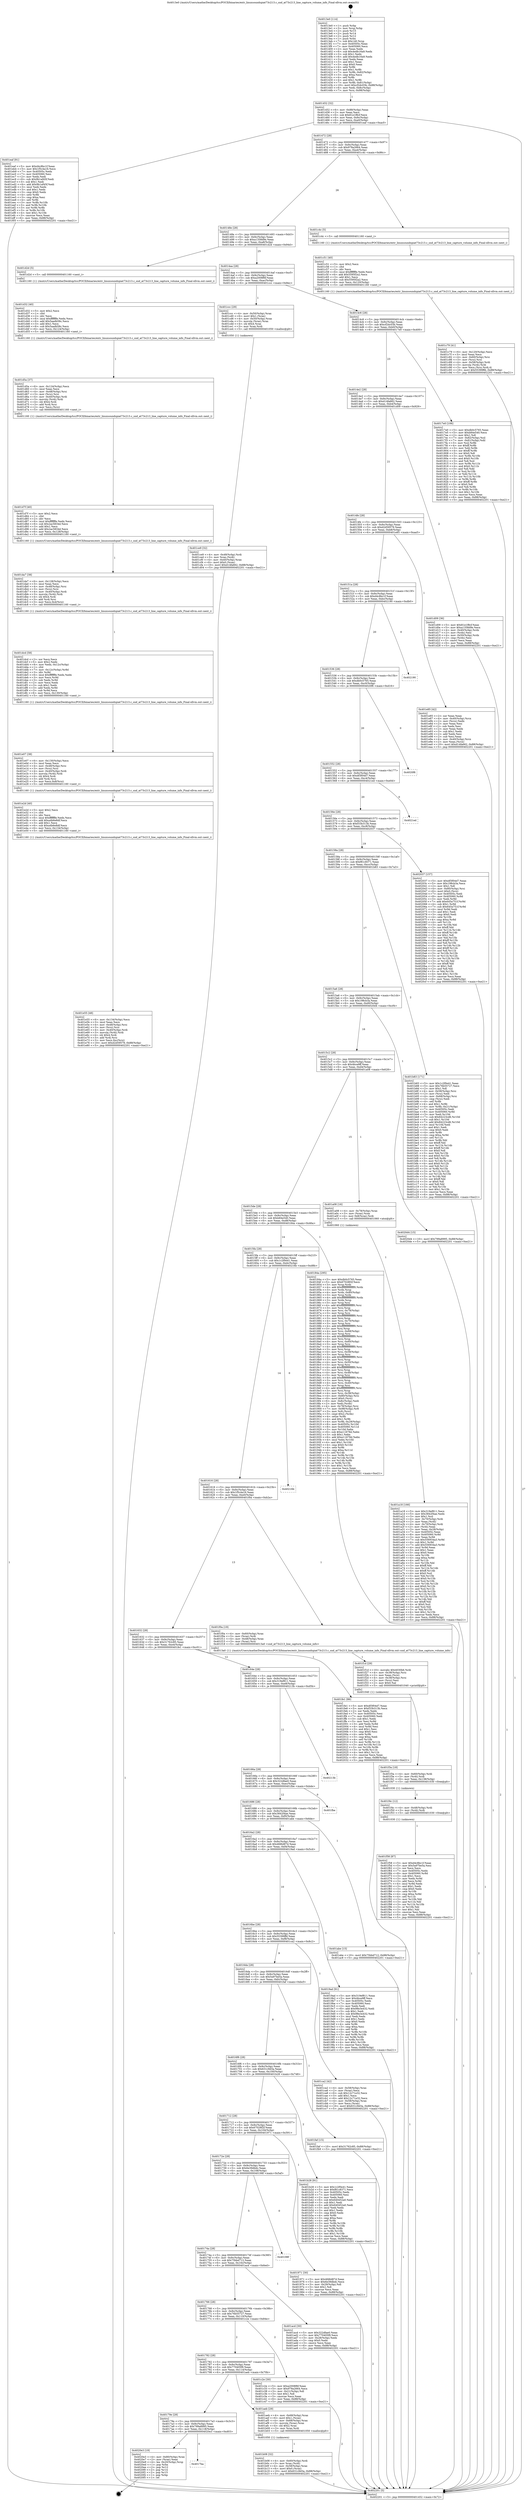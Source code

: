 digraph "0x4013e0" {
  label = "0x4013e0 (/mnt/c/Users/mathe/Desktop/tcc/POCII/binaries/extr_linuxsoundspiat73c213.c_snd_at73c213_line_capture_volume_info_Final-ollvm.out::main(0))"
  labelloc = "t"
  node[shape=record]

  Entry [label="",width=0.3,height=0.3,shape=circle,fillcolor=black,style=filled]
  "0x401452" [label="{
     0x401452 [32]\l
     | [instrs]\l
     &nbsp;&nbsp;0x401452 \<+6\>: mov -0x88(%rbp),%eax\l
     &nbsp;&nbsp;0x401458 \<+2\>: mov %eax,%ecx\l
     &nbsp;&nbsp;0x40145a \<+6\>: sub $0x81e1f8cf,%ecx\l
     &nbsp;&nbsp;0x401460 \<+6\>: mov %eax,-0x9c(%rbp)\l
     &nbsp;&nbsp;0x401466 \<+6\>: mov %ecx,-0xa0(%rbp)\l
     &nbsp;&nbsp;0x40146c \<+6\>: je 0000000000401eaf \<main+0xacf\>\l
  }"]
  "0x401eaf" [label="{
     0x401eaf [91]\l
     | [instrs]\l
     &nbsp;&nbsp;0x401eaf \<+5\>: mov $0xd4c8bc1f,%eax\l
     &nbsp;&nbsp;0x401eb4 \<+5\>: mov $0x1f5c4a16,%ecx\l
     &nbsp;&nbsp;0x401eb9 \<+7\>: mov 0x40505c,%edx\l
     &nbsp;&nbsp;0x401ec0 \<+7\>: mov 0x405060,%esi\l
     &nbsp;&nbsp;0x401ec7 \<+2\>: mov %edx,%edi\l
     &nbsp;&nbsp;0x401ec9 \<+6\>: sub $0x9b1af45f,%edi\l
     &nbsp;&nbsp;0x401ecf \<+3\>: sub $0x1,%edi\l
     &nbsp;&nbsp;0x401ed2 \<+6\>: add $0x9b1af45f,%edi\l
     &nbsp;&nbsp;0x401ed8 \<+3\>: imul %edi,%edx\l
     &nbsp;&nbsp;0x401edb \<+3\>: and $0x1,%edx\l
     &nbsp;&nbsp;0x401ede \<+3\>: cmp $0x0,%edx\l
     &nbsp;&nbsp;0x401ee1 \<+4\>: sete %r8b\l
     &nbsp;&nbsp;0x401ee5 \<+3\>: cmp $0xa,%esi\l
     &nbsp;&nbsp;0x401ee8 \<+4\>: setl %r9b\l
     &nbsp;&nbsp;0x401eec \<+3\>: mov %r8b,%r10b\l
     &nbsp;&nbsp;0x401eef \<+3\>: and %r9b,%r10b\l
     &nbsp;&nbsp;0x401ef2 \<+3\>: xor %r9b,%r8b\l
     &nbsp;&nbsp;0x401ef5 \<+3\>: or %r8b,%r10b\l
     &nbsp;&nbsp;0x401ef8 \<+4\>: test $0x1,%r10b\l
     &nbsp;&nbsp;0x401efc \<+3\>: cmovne %ecx,%eax\l
     &nbsp;&nbsp;0x401eff \<+6\>: mov %eax,-0x88(%rbp)\l
     &nbsp;&nbsp;0x401f05 \<+5\>: jmp 0000000000402201 \<main+0xe21\>\l
  }"]
  "0x401472" [label="{
     0x401472 [28]\l
     | [instrs]\l
     &nbsp;&nbsp;0x401472 \<+5\>: jmp 0000000000401477 \<main+0x97\>\l
     &nbsp;&nbsp;0x401477 \<+6\>: mov -0x9c(%rbp),%eax\l
     &nbsp;&nbsp;0x40147d \<+5\>: sub $0x978a2664,%eax\l
     &nbsp;&nbsp;0x401482 \<+6\>: mov %eax,-0xa4(%rbp)\l
     &nbsp;&nbsp;0x401488 \<+6\>: je 0000000000401c4c \<main+0x86c\>\l
  }"]
  Exit [label="",width=0.3,height=0.3,shape=circle,fillcolor=black,style=filled,peripheries=2]
  "0x401c4c" [label="{
     0x401c4c [5]\l
     | [instrs]\l
     &nbsp;&nbsp;0x401c4c \<+5\>: call 0000000000401160 \<next_i\>\l
     | [calls]\l
     &nbsp;&nbsp;0x401160 \{1\} (/mnt/c/Users/mathe/Desktop/tcc/POCII/binaries/extr_linuxsoundspiat73c213.c_snd_at73c213_line_capture_volume_info_Final-ollvm.out::next_i)\l
  }"]
  "0x40148e" [label="{
     0x40148e [28]\l
     | [instrs]\l
     &nbsp;&nbsp;0x40148e \<+5\>: jmp 0000000000401493 \<main+0xb3\>\l
     &nbsp;&nbsp;0x401493 \<+6\>: mov -0x9c(%rbp),%eax\l
     &nbsp;&nbsp;0x401499 \<+5\>: sub $0xa1358d9e,%eax\l
     &nbsp;&nbsp;0x40149e \<+6\>: mov %eax,-0xa8(%rbp)\l
     &nbsp;&nbsp;0x4014a4 \<+6\>: je 0000000000401d2d \<main+0x94d\>\l
  }"]
  "0x4017ba" [label="{
     0x4017ba\l
  }", style=dashed]
  "0x401d2d" [label="{
     0x401d2d [5]\l
     | [instrs]\l
     &nbsp;&nbsp;0x401d2d \<+5\>: call 0000000000401160 \<next_i\>\l
     | [calls]\l
     &nbsp;&nbsp;0x401160 \{1\} (/mnt/c/Users/mathe/Desktop/tcc/POCII/binaries/extr_linuxsoundspiat73c213.c_snd_at73c213_line_capture_volume_info_Final-ollvm.out::next_i)\l
  }"]
  "0x4014aa" [label="{
     0x4014aa [28]\l
     | [instrs]\l
     &nbsp;&nbsp;0x4014aa \<+5\>: jmp 00000000004014af \<main+0xcf\>\l
     &nbsp;&nbsp;0x4014af \<+6\>: mov -0x9c(%rbp),%eax\l
     &nbsp;&nbsp;0x4014b5 \<+5\>: sub $0xa2008f6f,%eax\l
     &nbsp;&nbsp;0x4014ba \<+6\>: mov %eax,-0xac(%rbp)\l
     &nbsp;&nbsp;0x4014c0 \<+6\>: je 0000000000401ccc \<main+0x8ec\>\l
  }"]
  "0x4020e3" [label="{
     0x4020e3 [19]\l
     | [instrs]\l
     &nbsp;&nbsp;0x4020e3 \<+4\>: mov -0x80(%rbp),%rax\l
     &nbsp;&nbsp;0x4020e7 \<+2\>: mov (%rax),%eax\l
     &nbsp;&nbsp;0x4020e9 \<+4\>: lea -0x20(%rbp),%rsp\l
     &nbsp;&nbsp;0x4020ed \<+1\>: pop %rbx\l
     &nbsp;&nbsp;0x4020ee \<+2\>: pop %r12\l
     &nbsp;&nbsp;0x4020f0 \<+2\>: pop %r14\l
     &nbsp;&nbsp;0x4020f2 \<+2\>: pop %r15\l
     &nbsp;&nbsp;0x4020f4 \<+1\>: pop %rbp\l
     &nbsp;&nbsp;0x4020f5 \<+1\>: ret\l
  }"]
  "0x401ccc" [label="{
     0x401ccc [29]\l
     | [instrs]\l
     &nbsp;&nbsp;0x401ccc \<+4\>: mov -0x50(%rbp),%rax\l
     &nbsp;&nbsp;0x401cd0 \<+6\>: movl $0x1,(%rax)\l
     &nbsp;&nbsp;0x401cd6 \<+4\>: mov -0x50(%rbp),%rax\l
     &nbsp;&nbsp;0x401cda \<+3\>: movslq (%rax),%rax\l
     &nbsp;&nbsp;0x401cdd \<+4\>: shl $0x4,%rax\l
     &nbsp;&nbsp;0x401ce1 \<+3\>: mov %rax,%rdi\l
     &nbsp;&nbsp;0x401ce4 \<+5\>: call 0000000000401050 \<malloc@plt\>\l
     | [calls]\l
     &nbsp;&nbsp;0x401050 \{1\} (unknown)\l
  }"]
  "0x4014c6" [label="{
     0x4014c6 [28]\l
     | [instrs]\l
     &nbsp;&nbsp;0x4014c6 \<+5\>: jmp 00000000004014cb \<main+0xeb\>\l
     &nbsp;&nbsp;0x4014cb \<+6\>: mov -0x9c(%rbp),%eax\l
     &nbsp;&nbsp;0x4014d1 \<+5\>: sub $0xcf2dc03b,%eax\l
     &nbsp;&nbsp;0x4014d6 \<+6\>: mov %eax,-0xb0(%rbp)\l
     &nbsp;&nbsp;0x4014dc \<+6\>: je 00000000004017e0 \<main+0x400\>\l
  }"]
  "0x401f58" [label="{
     0x401f58 [87]\l
     | [instrs]\l
     &nbsp;&nbsp;0x401f58 \<+5\>: mov $0xd4c8bc1f,%eax\l
     &nbsp;&nbsp;0x401f5d \<+5\>: mov $0x5a97be5a,%esi\l
     &nbsp;&nbsp;0x401f62 \<+2\>: xor %ecx,%ecx\l
     &nbsp;&nbsp;0x401f64 \<+7\>: mov 0x40505c,%edx\l
     &nbsp;&nbsp;0x401f6b \<+8\>: mov 0x405060,%r8d\l
     &nbsp;&nbsp;0x401f73 \<+3\>: sub $0x1,%ecx\l
     &nbsp;&nbsp;0x401f76 \<+3\>: mov %edx,%r9d\l
     &nbsp;&nbsp;0x401f79 \<+3\>: add %ecx,%r9d\l
     &nbsp;&nbsp;0x401f7c \<+4\>: imul %r9d,%edx\l
     &nbsp;&nbsp;0x401f80 \<+3\>: and $0x1,%edx\l
     &nbsp;&nbsp;0x401f83 \<+3\>: cmp $0x0,%edx\l
     &nbsp;&nbsp;0x401f86 \<+4\>: sete %r10b\l
     &nbsp;&nbsp;0x401f8a \<+4\>: cmp $0xa,%r8d\l
     &nbsp;&nbsp;0x401f8e \<+4\>: setl %r11b\l
     &nbsp;&nbsp;0x401f92 \<+3\>: mov %r10b,%bl\l
     &nbsp;&nbsp;0x401f95 \<+3\>: and %r11b,%bl\l
     &nbsp;&nbsp;0x401f98 \<+3\>: xor %r11b,%r10b\l
     &nbsp;&nbsp;0x401f9b \<+3\>: or %r10b,%bl\l
     &nbsp;&nbsp;0x401f9e \<+3\>: test $0x1,%bl\l
     &nbsp;&nbsp;0x401fa1 \<+3\>: cmovne %esi,%eax\l
     &nbsp;&nbsp;0x401fa4 \<+6\>: mov %eax,-0x88(%rbp)\l
     &nbsp;&nbsp;0x401faa \<+5\>: jmp 0000000000402201 \<main+0xe21\>\l
  }"]
  "0x4017e0" [label="{
     0x4017e0 [106]\l
     | [instrs]\l
     &nbsp;&nbsp;0x4017e0 \<+5\>: mov $0xdb0c5765,%eax\l
     &nbsp;&nbsp;0x4017e5 \<+5\>: mov $0xb84e540,%ecx\l
     &nbsp;&nbsp;0x4017ea \<+2\>: mov $0x1,%dl\l
     &nbsp;&nbsp;0x4017ec \<+7\>: mov -0x82(%rbp),%sil\l
     &nbsp;&nbsp;0x4017f3 \<+7\>: mov -0x81(%rbp),%dil\l
     &nbsp;&nbsp;0x4017fa \<+3\>: mov %sil,%r8b\l
     &nbsp;&nbsp;0x4017fd \<+4\>: xor $0xff,%r8b\l
     &nbsp;&nbsp;0x401801 \<+3\>: mov %dil,%r9b\l
     &nbsp;&nbsp;0x401804 \<+4\>: xor $0xff,%r9b\l
     &nbsp;&nbsp;0x401808 \<+3\>: xor $0x0,%dl\l
     &nbsp;&nbsp;0x40180b \<+3\>: mov %r8b,%r10b\l
     &nbsp;&nbsp;0x40180e \<+4\>: and $0x0,%r10b\l
     &nbsp;&nbsp;0x401812 \<+3\>: and %dl,%sil\l
     &nbsp;&nbsp;0x401815 \<+3\>: mov %r9b,%r11b\l
     &nbsp;&nbsp;0x401818 \<+4\>: and $0x0,%r11b\l
     &nbsp;&nbsp;0x40181c \<+3\>: and %dl,%dil\l
     &nbsp;&nbsp;0x40181f \<+3\>: or %sil,%r10b\l
     &nbsp;&nbsp;0x401822 \<+3\>: or %dil,%r11b\l
     &nbsp;&nbsp;0x401825 \<+3\>: xor %r11b,%r10b\l
     &nbsp;&nbsp;0x401828 \<+3\>: or %r9b,%r8b\l
     &nbsp;&nbsp;0x40182b \<+4\>: xor $0xff,%r8b\l
     &nbsp;&nbsp;0x40182f \<+3\>: or $0x0,%dl\l
     &nbsp;&nbsp;0x401832 \<+3\>: and %dl,%r8b\l
     &nbsp;&nbsp;0x401835 \<+3\>: or %r8b,%r10b\l
     &nbsp;&nbsp;0x401838 \<+4\>: test $0x1,%r10b\l
     &nbsp;&nbsp;0x40183c \<+3\>: cmovne %ecx,%eax\l
     &nbsp;&nbsp;0x40183f \<+6\>: mov %eax,-0x88(%rbp)\l
     &nbsp;&nbsp;0x401845 \<+5\>: jmp 0000000000402201 \<main+0xe21\>\l
  }"]
  "0x4014e2" [label="{
     0x4014e2 [28]\l
     | [instrs]\l
     &nbsp;&nbsp;0x4014e2 \<+5\>: jmp 00000000004014e7 \<main+0x107\>\l
     &nbsp;&nbsp;0x4014e7 \<+6\>: mov -0x9c(%rbp),%eax\l
     &nbsp;&nbsp;0x4014ed \<+5\>: sub $0xd14fa662,%eax\l
     &nbsp;&nbsp;0x4014f2 \<+6\>: mov %eax,-0xb4(%rbp)\l
     &nbsp;&nbsp;0x4014f8 \<+6\>: je 0000000000401d09 \<main+0x929\>\l
  }"]
  "0x402201" [label="{
     0x402201 [5]\l
     | [instrs]\l
     &nbsp;&nbsp;0x402201 \<+5\>: jmp 0000000000401452 \<main+0x72\>\l
  }"]
  "0x4013e0" [label="{
     0x4013e0 [114]\l
     | [instrs]\l
     &nbsp;&nbsp;0x4013e0 \<+1\>: push %rbp\l
     &nbsp;&nbsp;0x4013e1 \<+3\>: mov %rsp,%rbp\l
     &nbsp;&nbsp;0x4013e4 \<+2\>: push %r15\l
     &nbsp;&nbsp;0x4013e6 \<+2\>: push %r14\l
     &nbsp;&nbsp;0x4013e8 \<+2\>: push %r12\l
     &nbsp;&nbsp;0x4013ea \<+1\>: push %rbx\l
     &nbsp;&nbsp;0x4013eb \<+7\>: sub $0x140,%rsp\l
     &nbsp;&nbsp;0x4013f2 \<+7\>: mov 0x40505c,%eax\l
     &nbsp;&nbsp;0x4013f9 \<+7\>: mov 0x405060,%ecx\l
     &nbsp;&nbsp;0x401400 \<+2\>: mov %eax,%edx\l
     &nbsp;&nbsp;0x401402 \<+6\>: sub $0x4edb16a9,%edx\l
     &nbsp;&nbsp;0x401408 \<+3\>: sub $0x1,%edx\l
     &nbsp;&nbsp;0x40140b \<+6\>: add $0x4edb16a9,%edx\l
     &nbsp;&nbsp;0x401411 \<+3\>: imul %edx,%eax\l
     &nbsp;&nbsp;0x401414 \<+3\>: and $0x1,%eax\l
     &nbsp;&nbsp;0x401417 \<+3\>: cmp $0x0,%eax\l
     &nbsp;&nbsp;0x40141a \<+4\>: sete %r8b\l
     &nbsp;&nbsp;0x40141e \<+4\>: and $0x1,%r8b\l
     &nbsp;&nbsp;0x401422 \<+7\>: mov %r8b,-0x82(%rbp)\l
     &nbsp;&nbsp;0x401429 \<+3\>: cmp $0xa,%ecx\l
     &nbsp;&nbsp;0x40142c \<+4\>: setl %r8b\l
     &nbsp;&nbsp;0x401430 \<+4\>: and $0x1,%r8b\l
     &nbsp;&nbsp;0x401434 \<+7\>: mov %r8b,-0x81(%rbp)\l
     &nbsp;&nbsp;0x40143b \<+10\>: movl $0xcf2dc03b,-0x88(%rbp)\l
     &nbsp;&nbsp;0x401445 \<+6\>: mov %edi,-0x8c(%rbp)\l
     &nbsp;&nbsp;0x40144b \<+7\>: mov %rsi,-0x98(%rbp)\l
  }"]
  "0x401f4c" [label="{
     0x401f4c [12]\l
     | [instrs]\l
     &nbsp;&nbsp;0x401f4c \<+4\>: mov -0x48(%rbp),%rdi\l
     &nbsp;&nbsp;0x401f50 \<+3\>: mov (%rdi),%rdi\l
     &nbsp;&nbsp;0x401f53 \<+5\>: call 0000000000401030 \<free@plt\>\l
     | [calls]\l
     &nbsp;&nbsp;0x401030 \{1\} (unknown)\l
  }"]
  "0x401d09" [label="{
     0x401d09 [36]\l
     | [instrs]\l
     &nbsp;&nbsp;0x401d09 \<+5\>: mov $0x81e1f8cf,%eax\l
     &nbsp;&nbsp;0x401d0e \<+5\>: mov $0xa1358d9e,%ecx\l
     &nbsp;&nbsp;0x401d13 \<+4\>: mov -0x40(%rbp),%rdx\l
     &nbsp;&nbsp;0x401d17 \<+2\>: mov (%rdx),%esi\l
     &nbsp;&nbsp;0x401d19 \<+4\>: mov -0x50(%rbp),%rdx\l
     &nbsp;&nbsp;0x401d1d \<+2\>: cmp (%rdx),%esi\l
     &nbsp;&nbsp;0x401d1f \<+3\>: cmovl %ecx,%eax\l
     &nbsp;&nbsp;0x401d22 \<+6\>: mov %eax,-0x88(%rbp)\l
     &nbsp;&nbsp;0x401d28 \<+5\>: jmp 0000000000402201 \<main+0xe21\>\l
  }"]
  "0x4014fe" [label="{
     0x4014fe [28]\l
     | [instrs]\l
     &nbsp;&nbsp;0x4014fe \<+5\>: jmp 0000000000401503 \<main+0x123\>\l
     &nbsp;&nbsp;0x401503 \<+6\>: mov -0x9c(%rbp),%eax\l
     &nbsp;&nbsp;0x401509 \<+5\>: sub $0xd2d59579,%eax\l
     &nbsp;&nbsp;0x40150e \<+6\>: mov %eax,-0xb8(%rbp)\l
     &nbsp;&nbsp;0x401514 \<+6\>: je 0000000000401e85 \<main+0xaa5\>\l
  }"]
  "0x401f3a" [label="{
     0x401f3a [18]\l
     | [instrs]\l
     &nbsp;&nbsp;0x401f3a \<+4\>: mov -0x60(%rbp),%rdi\l
     &nbsp;&nbsp;0x401f3e \<+3\>: mov (%rdi),%rdi\l
     &nbsp;&nbsp;0x401f41 \<+6\>: mov %eax,-0x138(%rbp)\l
     &nbsp;&nbsp;0x401f47 \<+5\>: call 0000000000401030 \<free@plt\>\l
     | [calls]\l
     &nbsp;&nbsp;0x401030 \{1\} (unknown)\l
  }"]
  "0x401e85" [label="{
     0x401e85 [42]\l
     | [instrs]\l
     &nbsp;&nbsp;0x401e85 \<+2\>: xor %eax,%eax\l
     &nbsp;&nbsp;0x401e87 \<+4\>: mov -0x40(%rbp),%rcx\l
     &nbsp;&nbsp;0x401e8b \<+2\>: mov (%rcx),%edx\l
     &nbsp;&nbsp;0x401e8d \<+2\>: mov %eax,%esi\l
     &nbsp;&nbsp;0x401e8f \<+2\>: sub %edx,%esi\l
     &nbsp;&nbsp;0x401e91 \<+2\>: mov %eax,%edx\l
     &nbsp;&nbsp;0x401e93 \<+3\>: sub $0x1,%edx\l
     &nbsp;&nbsp;0x401e96 \<+2\>: add %edx,%esi\l
     &nbsp;&nbsp;0x401e98 \<+2\>: sub %esi,%eax\l
     &nbsp;&nbsp;0x401e9a \<+4\>: mov -0x40(%rbp),%rcx\l
     &nbsp;&nbsp;0x401e9e \<+2\>: mov %eax,(%rcx)\l
     &nbsp;&nbsp;0x401ea0 \<+10\>: movl $0xd14fa662,-0x88(%rbp)\l
     &nbsp;&nbsp;0x401eaa \<+5\>: jmp 0000000000402201 \<main+0xe21\>\l
  }"]
  "0x40151a" [label="{
     0x40151a [28]\l
     | [instrs]\l
     &nbsp;&nbsp;0x40151a \<+5\>: jmp 000000000040151f \<main+0x13f\>\l
     &nbsp;&nbsp;0x40151f \<+6\>: mov -0x9c(%rbp),%eax\l
     &nbsp;&nbsp;0x401525 \<+5\>: sub $0xd4c8bc1f,%eax\l
     &nbsp;&nbsp;0x40152a \<+6\>: mov %eax,-0xbc(%rbp)\l
     &nbsp;&nbsp;0x401530 \<+6\>: je 0000000000402190 \<main+0xdb0\>\l
  }"]
  "0x401f1d" [label="{
     0x401f1d [29]\l
     | [instrs]\l
     &nbsp;&nbsp;0x401f1d \<+10\>: movabs $0x4030b6,%rdi\l
     &nbsp;&nbsp;0x401f27 \<+4\>: mov -0x38(%rbp),%rsi\l
     &nbsp;&nbsp;0x401f2b \<+2\>: mov %eax,(%rsi)\l
     &nbsp;&nbsp;0x401f2d \<+4\>: mov -0x38(%rbp),%rsi\l
     &nbsp;&nbsp;0x401f31 \<+2\>: mov (%rsi),%esi\l
     &nbsp;&nbsp;0x401f33 \<+2\>: mov $0x0,%al\l
     &nbsp;&nbsp;0x401f35 \<+5\>: call 0000000000401040 \<printf@plt\>\l
     | [calls]\l
     &nbsp;&nbsp;0x401040 \{1\} (unknown)\l
  }"]
  "0x402190" [label="{
     0x402190\l
  }", style=dashed]
  "0x401536" [label="{
     0x401536 [28]\l
     | [instrs]\l
     &nbsp;&nbsp;0x401536 \<+5\>: jmp 000000000040153b \<main+0x15b\>\l
     &nbsp;&nbsp;0x40153b \<+6\>: mov -0x9c(%rbp),%eax\l
     &nbsp;&nbsp;0x401541 \<+5\>: sub $0xdb0c5765,%eax\l
     &nbsp;&nbsp;0x401546 \<+6\>: mov %eax,-0xc0(%rbp)\l
     &nbsp;&nbsp;0x40154c \<+6\>: je 00000000004020f6 \<main+0xd16\>\l
  }"]
  "0x401e55" [label="{
     0x401e55 [48]\l
     | [instrs]\l
     &nbsp;&nbsp;0x401e55 \<+6\>: mov -0x134(%rbp),%ecx\l
     &nbsp;&nbsp;0x401e5b \<+3\>: imul %eax,%ecx\l
     &nbsp;&nbsp;0x401e5e \<+4\>: mov -0x48(%rbp),%rsi\l
     &nbsp;&nbsp;0x401e62 \<+3\>: mov (%rsi),%rsi\l
     &nbsp;&nbsp;0x401e65 \<+4\>: mov -0x40(%rbp),%rdi\l
     &nbsp;&nbsp;0x401e69 \<+3\>: movslq (%rdi),%rdi\l
     &nbsp;&nbsp;0x401e6c \<+4\>: shl $0x4,%rdi\l
     &nbsp;&nbsp;0x401e70 \<+3\>: add %rdi,%rsi\l
     &nbsp;&nbsp;0x401e73 \<+3\>: mov %ecx,0xc(%rsi)\l
     &nbsp;&nbsp;0x401e76 \<+10\>: movl $0xd2d59579,-0x88(%rbp)\l
     &nbsp;&nbsp;0x401e80 \<+5\>: jmp 0000000000402201 \<main+0xe21\>\l
  }"]
  "0x4020f6" [label="{
     0x4020f6\l
  }", style=dashed]
  "0x401552" [label="{
     0x401552 [28]\l
     | [instrs]\l
     &nbsp;&nbsp;0x401552 \<+5\>: jmp 0000000000401557 \<main+0x177\>\l
     &nbsp;&nbsp;0x401557 \<+6\>: mov -0x9c(%rbp),%eax\l
     &nbsp;&nbsp;0x40155d \<+5\>: sub $0xdf3f04d7,%eax\l
     &nbsp;&nbsp;0x401562 \<+6\>: mov %eax,-0xc4(%rbp)\l
     &nbsp;&nbsp;0x401568 \<+6\>: je 00000000004021ed \<main+0xe0d\>\l
  }"]
  "0x401e2d" [label="{
     0x401e2d [40]\l
     | [instrs]\l
     &nbsp;&nbsp;0x401e2d \<+5\>: mov $0x2,%ecx\l
     &nbsp;&nbsp;0x401e32 \<+1\>: cltd\l
     &nbsp;&nbsp;0x401e33 \<+2\>: idiv %ecx\l
     &nbsp;&nbsp;0x401e35 \<+6\>: imul $0xfffffffe,%edx,%ecx\l
     &nbsp;&nbsp;0x401e3b \<+6\>: add $0xa4b6e8df,%ecx\l
     &nbsp;&nbsp;0x401e41 \<+3\>: add $0x1,%ecx\l
     &nbsp;&nbsp;0x401e44 \<+6\>: sub $0xa4b6e8df,%ecx\l
     &nbsp;&nbsp;0x401e4a \<+6\>: mov %ecx,-0x134(%rbp)\l
     &nbsp;&nbsp;0x401e50 \<+5\>: call 0000000000401160 \<next_i\>\l
     | [calls]\l
     &nbsp;&nbsp;0x401160 \{1\} (/mnt/c/Users/mathe/Desktop/tcc/POCII/binaries/extr_linuxsoundspiat73c213.c_snd_at73c213_line_capture_volume_info_Final-ollvm.out::next_i)\l
  }"]
  "0x4021ed" [label="{
     0x4021ed\l
  }", style=dashed]
  "0x40156e" [label="{
     0x40156e [28]\l
     | [instrs]\l
     &nbsp;&nbsp;0x40156e \<+5\>: jmp 0000000000401573 \<main+0x193\>\l
     &nbsp;&nbsp;0x401573 \<+6\>: mov -0x9c(%rbp),%eax\l
     &nbsp;&nbsp;0x401579 \<+5\>: sub $0xf33b313b,%eax\l
     &nbsp;&nbsp;0x40157e \<+6\>: mov %eax,-0xc8(%rbp)\l
     &nbsp;&nbsp;0x401584 \<+6\>: je 0000000000402037 \<main+0xc57\>\l
  }"]
  "0x401e07" [label="{
     0x401e07 [38]\l
     | [instrs]\l
     &nbsp;&nbsp;0x401e07 \<+6\>: mov -0x130(%rbp),%ecx\l
     &nbsp;&nbsp;0x401e0d \<+3\>: imul %eax,%ecx\l
     &nbsp;&nbsp;0x401e10 \<+4\>: mov -0x48(%rbp),%rsi\l
     &nbsp;&nbsp;0x401e14 \<+3\>: mov (%rsi),%rsi\l
     &nbsp;&nbsp;0x401e17 \<+4\>: mov -0x40(%rbp),%rdi\l
     &nbsp;&nbsp;0x401e1b \<+3\>: movslq (%rdi),%rdi\l
     &nbsp;&nbsp;0x401e1e \<+4\>: shl $0x4,%rdi\l
     &nbsp;&nbsp;0x401e22 \<+3\>: add %rdi,%rsi\l
     &nbsp;&nbsp;0x401e25 \<+3\>: mov %ecx,0x8(%rsi)\l
     &nbsp;&nbsp;0x401e28 \<+5\>: call 0000000000401160 \<next_i\>\l
     | [calls]\l
     &nbsp;&nbsp;0x401160 \{1\} (/mnt/c/Users/mathe/Desktop/tcc/POCII/binaries/extr_linuxsoundspiat73c213.c_snd_at73c213_line_capture_volume_info_Final-ollvm.out::next_i)\l
  }"]
  "0x402037" [label="{
     0x402037 [157]\l
     | [instrs]\l
     &nbsp;&nbsp;0x402037 \<+5\>: mov $0xdf3f04d7,%eax\l
     &nbsp;&nbsp;0x40203c \<+5\>: mov $0x198cb3a,%ecx\l
     &nbsp;&nbsp;0x402041 \<+2\>: mov $0x1,%dl\l
     &nbsp;&nbsp;0x402043 \<+4\>: mov -0x80(%rbp),%rsi\l
     &nbsp;&nbsp;0x402047 \<+6\>: movl $0x0,(%rsi)\l
     &nbsp;&nbsp;0x40204d \<+7\>: mov 0x40505c,%edi\l
     &nbsp;&nbsp;0x402054 \<+8\>: mov 0x405060,%r8d\l
     &nbsp;&nbsp;0x40205c \<+3\>: mov %edi,%r9d\l
     &nbsp;&nbsp;0x40205f \<+7\>: add $0x645a751f,%r9d\l
     &nbsp;&nbsp;0x402066 \<+4\>: sub $0x1,%r9d\l
     &nbsp;&nbsp;0x40206a \<+7\>: sub $0x645a751f,%r9d\l
     &nbsp;&nbsp;0x402071 \<+4\>: imul %r9d,%edi\l
     &nbsp;&nbsp;0x402075 \<+3\>: and $0x1,%edi\l
     &nbsp;&nbsp;0x402078 \<+3\>: cmp $0x0,%edi\l
     &nbsp;&nbsp;0x40207b \<+4\>: sete %r10b\l
     &nbsp;&nbsp;0x40207f \<+4\>: cmp $0xa,%r8d\l
     &nbsp;&nbsp;0x402083 \<+4\>: setl %r11b\l
     &nbsp;&nbsp;0x402087 \<+3\>: mov %r10b,%bl\l
     &nbsp;&nbsp;0x40208a \<+3\>: xor $0xff,%bl\l
     &nbsp;&nbsp;0x40208d \<+3\>: mov %r11b,%r14b\l
     &nbsp;&nbsp;0x402090 \<+4\>: xor $0xff,%r14b\l
     &nbsp;&nbsp;0x402094 \<+3\>: xor $0x1,%dl\l
     &nbsp;&nbsp;0x402097 \<+3\>: mov %bl,%r15b\l
     &nbsp;&nbsp;0x40209a \<+4\>: and $0xff,%r15b\l
     &nbsp;&nbsp;0x40209e \<+3\>: and %dl,%r10b\l
     &nbsp;&nbsp;0x4020a1 \<+3\>: mov %r14b,%r12b\l
     &nbsp;&nbsp;0x4020a4 \<+4\>: and $0xff,%r12b\l
     &nbsp;&nbsp;0x4020a8 \<+3\>: and %dl,%r11b\l
     &nbsp;&nbsp;0x4020ab \<+3\>: or %r10b,%r15b\l
     &nbsp;&nbsp;0x4020ae \<+3\>: or %r11b,%r12b\l
     &nbsp;&nbsp;0x4020b1 \<+3\>: xor %r12b,%r15b\l
     &nbsp;&nbsp;0x4020b4 \<+3\>: or %r14b,%bl\l
     &nbsp;&nbsp;0x4020b7 \<+3\>: xor $0xff,%bl\l
     &nbsp;&nbsp;0x4020ba \<+3\>: or $0x1,%dl\l
     &nbsp;&nbsp;0x4020bd \<+2\>: and %dl,%bl\l
     &nbsp;&nbsp;0x4020bf \<+3\>: or %bl,%r15b\l
     &nbsp;&nbsp;0x4020c2 \<+4\>: test $0x1,%r15b\l
     &nbsp;&nbsp;0x4020c6 \<+3\>: cmovne %ecx,%eax\l
     &nbsp;&nbsp;0x4020c9 \<+6\>: mov %eax,-0x88(%rbp)\l
     &nbsp;&nbsp;0x4020cf \<+5\>: jmp 0000000000402201 \<main+0xe21\>\l
  }"]
  "0x40158a" [label="{
     0x40158a [28]\l
     | [instrs]\l
     &nbsp;&nbsp;0x40158a \<+5\>: jmp 000000000040158f \<main+0x1af\>\l
     &nbsp;&nbsp;0x40158f \<+6\>: mov -0x9c(%rbp),%eax\l
     &nbsp;&nbsp;0x401595 \<+5\>: sub $0xf81c8371,%eax\l
     &nbsp;&nbsp;0x40159a \<+6\>: mov %eax,-0xcc(%rbp)\l
     &nbsp;&nbsp;0x4015a0 \<+6\>: je 0000000000401b83 \<main+0x7a3\>\l
  }"]
  "0x401dcd" [label="{
     0x401dcd [58]\l
     | [instrs]\l
     &nbsp;&nbsp;0x401dcd \<+2\>: xor %ecx,%ecx\l
     &nbsp;&nbsp;0x401dcf \<+5\>: mov $0x2,%edx\l
     &nbsp;&nbsp;0x401dd4 \<+6\>: mov %edx,-0x12c(%rbp)\l
     &nbsp;&nbsp;0x401dda \<+1\>: cltd\l
     &nbsp;&nbsp;0x401ddb \<+7\>: mov -0x12c(%rbp),%r8d\l
     &nbsp;&nbsp;0x401de2 \<+3\>: idiv %r8d\l
     &nbsp;&nbsp;0x401de5 \<+6\>: imul $0xfffffffe,%edx,%edx\l
     &nbsp;&nbsp;0x401deb \<+3\>: mov %ecx,%r9d\l
     &nbsp;&nbsp;0x401dee \<+3\>: sub %edx,%r9d\l
     &nbsp;&nbsp;0x401df1 \<+2\>: mov %ecx,%edx\l
     &nbsp;&nbsp;0x401df3 \<+3\>: sub $0x1,%edx\l
     &nbsp;&nbsp;0x401df6 \<+3\>: add %edx,%r9d\l
     &nbsp;&nbsp;0x401df9 \<+3\>: sub %r9d,%ecx\l
     &nbsp;&nbsp;0x401dfc \<+6\>: mov %ecx,-0x130(%rbp)\l
     &nbsp;&nbsp;0x401e02 \<+5\>: call 0000000000401160 \<next_i\>\l
     | [calls]\l
     &nbsp;&nbsp;0x401160 \{1\} (/mnt/c/Users/mathe/Desktop/tcc/POCII/binaries/extr_linuxsoundspiat73c213.c_snd_at73c213_line_capture_volume_info_Final-ollvm.out::next_i)\l
  }"]
  "0x401b83" [label="{
     0x401b83 [171]\l
     | [instrs]\l
     &nbsp;&nbsp;0x401b83 \<+5\>: mov $0x1c2f0e41,%eax\l
     &nbsp;&nbsp;0x401b88 \<+5\>: mov $0x76b55727,%ecx\l
     &nbsp;&nbsp;0x401b8d \<+2\>: mov $0x1,%dl\l
     &nbsp;&nbsp;0x401b8f \<+4\>: mov -0x58(%rbp),%rsi\l
     &nbsp;&nbsp;0x401b93 \<+2\>: mov (%rsi),%edi\l
     &nbsp;&nbsp;0x401b95 \<+4\>: mov -0x68(%rbp),%rsi\l
     &nbsp;&nbsp;0x401b99 \<+2\>: cmp (%rsi),%edi\l
     &nbsp;&nbsp;0x401b9b \<+4\>: setl %r8b\l
     &nbsp;&nbsp;0x401b9f \<+4\>: and $0x1,%r8b\l
     &nbsp;&nbsp;0x401ba3 \<+4\>: mov %r8b,-0x21(%rbp)\l
     &nbsp;&nbsp;0x401ba7 \<+7\>: mov 0x40505c,%edi\l
     &nbsp;&nbsp;0x401bae \<+8\>: mov 0x405060,%r9d\l
     &nbsp;&nbsp;0x401bb6 \<+3\>: mov %edi,%r10d\l
     &nbsp;&nbsp;0x401bb9 \<+7\>: sub $0x84223cd6,%r10d\l
     &nbsp;&nbsp;0x401bc0 \<+4\>: sub $0x1,%r10d\l
     &nbsp;&nbsp;0x401bc4 \<+7\>: add $0x84223cd6,%r10d\l
     &nbsp;&nbsp;0x401bcb \<+4\>: imul %r10d,%edi\l
     &nbsp;&nbsp;0x401bcf \<+3\>: and $0x1,%edi\l
     &nbsp;&nbsp;0x401bd2 \<+3\>: cmp $0x0,%edi\l
     &nbsp;&nbsp;0x401bd5 \<+4\>: sete %r8b\l
     &nbsp;&nbsp;0x401bd9 \<+4\>: cmp $0xa,%r9d\l
     &nbsp;&nbsp;0x401bdd \<+4\>: setl %r11b\l
     &nbsp;&nbsp;0x401be1 \<+3\>: mov %r8b,%bl\l
     &nbsp;&nbsp;0x401be4 \<+3\>: xor $0xff,%bl\l
     &nbsp;&nbsp;0x401be7 \<+3\>: mov %r11b,%r14b\l
     &nbsp;&nbsp;0x401bea \<+4\>: xor $0xff,%r14b\l
     &nbsp;&nbsp;0x401bee \<+3\>: xor $0x0,%dl\l
     &nbsp;&nbsp;0x401bf1 \<+3\>: mov %bl,%r15b\l
     &nbsp;&nbsp;0x401bf4 \<+4\>: and $0x0,%r15b\l
     &nbsp;&nbsp;0x401bf8 \<+3\>: and %dl,%r8b\l
     &nbsp;&nbsp;0x401bfb \<+3\>: mov %r14b,%r12b\l
     &nbsp;&nbsp;0x401bfe \<+4\>: and $0x0,%r12b\l
     &nbsp;&nbsp;0x401c02 \<+3\>: and %dl,%r11b\l
     &nbsp;&nbsp;0x401c05 \<+3\>: or %r8b,%r15b\l
     &nbsp;&nbsp;0x401c08 \<+3\>: or %r11b,%r12b\l
     &nbsp;&nbsp;0x401c0b \<+3\>: xor %r12b,%r15b\l
     &nbsp;&nbsp;0x401c0e \<+3\>: or %r14b,%bl\l
     &nbsp;&nbsp;0x401c11 \<+3\>: xor $0xff,%bl\l
     &nbsp;&nbsp;0x401c14 \<+3\>: or $0x0,%dl\l
     &nbsp;&nbsp;0x401c17 \<+2\>: and %dl,%bl\l
     &nbsp;&nbsp;0x401c19 \<+3\>: or %bl,%r15b\l
     &nbsp;&nbsp;0x401c1c \<+4\>: test $0x1,%r15b\l
     &nbsp;&nbsp;0x401c20 \<+3\>: cmovne %ecx,%eax\l
     &nbsp;&nbsp;0x401c23 \<+6\>: mov %eax,-0x88(%rbp)\l
     &nbsp;&nbsp;0x401c29 \<+5\>: jmp 0000000000402201 \<main+0xe21\>\l
  }"]
  "0x4015a6" [label="{
     0x4015a6 [28]\l
     | [instrs]\l
     &nbsp;&nbsp;0x4015a6 \<+5\>: jmp 00000000004015ab \<main+0x1cb\>\l
     &nbsp;&nbsp;0x4015ab \<+6\>: mov -0x9c(%rbp),%eax\l
     &nbsp;&nbsp;0x4015b1 \<+5\>: sub $0x198cb3a,%eax\l
     &nbsp;&nbsp;0x4015b6 \<+6\>: mov %eax,-0xd0(%rbp)\l
     &nbsp;&nbsp;0x4015bc \<+6\>: je 00000000004020d4 \<main+0xcf4\>\l
  }"]
  "0x401da7" [label="{
     0x401da7 [38]\l
     | [instrs]\l
     &nbsp;&nbsp;0x401da7 \<+6\>: mov -0x128(%rbp),%ecx\l
     &nbsp;&nbsp;0x401dad \<+3\>: imul %eax,%ecx\l
     &nbsp;&nbsp;0x401db0 \<+4\>: mov -0x48(%rbp),%rsi\l
     &nbsp;&nbsp;0x401db4 \<+3\>: mov (%rsi),%rsi\l
     &nbsp;&nbsp;0x401db7 \<+4\>: mov -0x40(%rbp),%rdi\l
     &nbsp;&nbsp;0x401dbb \<+3\>: movslq (%rdi),%rdi\l
     &nbsp;&nbsp;0x401dbe \<+4\>: shl $0x4,%rdi\l
     &nbsp;&nbsp;0x401dc2 \<+3\>: add %rdi,%rsi\l
     &nbsp;&nbsp;0x401dc5 \<+3\>: mov %ecx,0x4(%rsi)\l
     &nbsp;&nbsp;0x401dc8 \<+5\>: call 0000000000401160 \<next_i\>\l
     | [calls]\l
     &nbsp;&nbsp;0x401160 \{1\} (/mnt/c/Users/mathe/Desktop/tcc/POCII/binaries/extr_linuxsoundspiat73c213.c_snd_at73c213_line_capture_volume_info_Final-ollvm.out::next_i)\l
  }"]
  "0x4020d4" [label="{
     0x4020d4 [15]\l
     | [instrs]\l
     &nbsp;&nbsp;0x4020d4 \<+10\>: movl $0x799a8995,-0x88(%rbp)\l
     &nbsp;&nbsp;0x4020de \<+5\>: jmp 0000000000402201 \<main+0xe21\>\l
  }"]
  "0x4015c2" [label="{
     0x4015c2 [28]\l
     | [instrs]\l
     &nbsp;&nbsp;0x4015c2 \<+5\>: jmp 00000000004015c7 \<main+0x1e7\>\l
     &nbsp;&nbsp;0x4015c7 \<+6\>: mov -0x9c(%rbp),%eax\l
     &nbsp;&nbsp;0x4015cd \<+5\>: sub $0x4bce9ff,%eax\l
     &nbsp;&nbsp;0x4015d2 \<+6\>: mov %eax,-0xd4(%rbp)\l
     &nbsp;&nbsp;0x4015d8 \<+6\>: je 0000000000401a08 \<main+0x628\>\l
  }"]
  "0x401d7f" [label="{
     0x401d7f [40]\l
     | [instrs]\l
     &nbsp;&nbsp;0x401d7f \<+5\>: mov $0x2,%ecx\l
     &nbsp;&nbsp;0x401d84 \<+1\>: cltd\l
     &nbsp;&nbsp;0x401d85 \<+2\>: idiv %ecx\l
     &nbsp;&nbsp;0x401d87 \<+6\>: imul $0xfffffffe,%edx,%ecx\l
     &nbsp;&nbsp;0x401d8d \<+6\>: sub $0x2ac5834d,%ecx\l
     &nbsp;&nbsp;0x401d93 \<+3\>: add $0x1,%ecx\l
     &nbsp;&nbsp;0x401d96 \<+6\>: add $0x2ac5834d,%ecx\l
     &nbsp;&nbsp;0x401d9c \<+6\>: mov %ecx,-0x128(%rbp)\l
     &nbsp;&nbsp;0x401da2 \<+5\>: call 0000000000401160 \<next_i\>\l
     | [calls]\l
     &nbsp;&nbsp;0x401160 \{1\} (/mnt/c/Users/mathe/Desktop/tcc/POCII/binaries/extr_linuxsoundspiat73c213.c_snd_at73c213_line_capture_volume_info_Final-ollvm.out::next_i)\l
  }"]
  "0x401a08" [label="{
     0x401a08 [16]\l
     | [instrs]\l
     &nbsp;&nbsp;0x401a08 \<+4\>: mov -0x78(%rbp),%rax\l
     &nbsp;&nbsp;0x401a0c \<+3\>: mov (%rax),%rax\l
     &nbsp;&nbsp;0x401a0f \<+4\>: mov 0x8(%rax),%rdi\l
     &nbsp;&nbsp;0x401a13 \<+5\>: call 0000000000401060 \<atoi@plt\>\l
     | [calls]\l
     &nbsp;&nbsp;0x401060 \{1\} (unknown)\l
  }"]
  "0x4015de" [label="{
     0x4015de [28]\l
     | [instrs]\l
     &nbsp;&nbsp;0x4015de \<+5\>: jmp 00000000004015e3 \<main+0x203\>\l
     &nbsp;&nbsp;0x4015e3 \<+6\>: mov -0x9c(%rbp),%eax\l
     &nbsp;&nbsp;0x4015e9 \<+5\>: sub $0xb84e540,%eax\l
     &nbsp;&nbsp;0x4015ee \<+6\>: mov %eax,-0xd8(%rbp)\l
     &nbsp;&nbsp;0x4015f4 \<+6\>: je 000000000040184a \<main+0x46a\>\l
  }"]
  "0x401d5a" [label="{
     0x401d5a [37]\l
     | [instrs]\l
     &nbsp;&nbsp;0x401d5a \<+6\>: mov -0x124(%rbp),%ecx\l
     &nbsp;&nbsp;0x401d60 \<+3\>: imul %eax,%ecx\l
     &nbsp;&nbsp;0x401d63 \<+4\>: mov -0x48(%rbp),%rsi\l
     &nbsp;&nbsp;0x401d67 \<+3\>: mov (%rsi),%rsi\l
     &nbsp;&nbsp;0x401d6a \<+4\>: mov -0x40(%rbp),%rdi\l
     &nbsp;&nbsp;0x401d6e \<+3\>: movslq (%rdi),%rdi\l
     &nbsp;&nbsp;0x401d71 \<+4\>: shl $0x4,%rdi\l
     &nbsp;&nbsp;0x401d75 \<+3\>: add %rdi,%rsi\l
     &nbsp;&nbsp;0x401d78 \<+2\>: mov %ecx,(%rsi)\l
     &nbsp;&nbsp;0x401d7a \<+5\>: call 0000000000401160 \<next_i\>\l
     | [calls]\l
     &nbsp;&nbsp;0x401160 \{1\} (/mnt/c/Users/mathe/Desktop/tcc/POCII/binaries/extr_linuxsoundspiat73c213.c_snd_at73c213_line_capture_volume_info_Final-ollvm.out::next_i)\l
  }"]
  "0x40184a" [label="{
     0x40184a [295]\l
     | [instrs]\l
     &nbsp;&nbsp;0x40184a \<+5\>: mov $0xdb0c5765,%eax\l
     &nbsp;&nbsp;0x40184f \<+5\>: mov $0x67028f2f,%ecx\l
     &nbsp;&nbsp;0x401854 \<+3\>: mov %rsp,%rdx\l
     &nbsp;&nbsp;0x401857 \<+4\>: add $0xfffffffffffffff0,%rdx\l
     &nbsp;&nbsp;0x40185b \<+3\>: mov %rdx,%rsp\l
     &nbsp;&nbsp;0x40185e \<+4\>: mov %rdx,-0x80(%rbp)\l
     &nbsp;&nbsp;0x401862 \<+3\>: mov %rsp,%rdx\l
     &nbsp;&nbsp;0x401865 \<+4\>: add $0xfffffffffffffff0,%rdx\l
     &nbsp;&nbsp;0x401869 \<+3\>: mov %rdx,%rsp\l
     &nbsp;&nbsp;0x40186c \<+3\>: mov %rsp,%rsi\l
     &nbsp;&nbsp;0x40186f \<+4\>: add $0xfffffffffffffff0,%rsi\l
     &nbsp;&nbsp;0x401873 \<+3\>: mov %rsi,%rsp\l
     &nbsp;&nbsp;0x401876 \<+4\>: mov %rsi,-0x78(%rbp)\l
     &nbsp;&nbsp;0x40187a \<+3\>: mov %rsp,%rsi\l
     &nbsp;&nbsp;0x40187d \<+4\>: add $0xfffffffffffffff0,%rsi\l
     &nbsp;&nbsp;0x401881 \<+3\>: mov %rsi,%rsp\l
     &nbsp;&nbsp;0x401884 \<+4\>: mov %rsi,-0x70(%rbp)\l
     &nbsp;&nbsp;0x401888 \<+3\>: mov %rsp,%rsi\l
     &nbsp;&nbsp;0x40188b \<+4\>: add $0xfffffffffffffff0,%rsi\l
     &nbsp;&nbsp;0x40188f \<+3\>: mov %rsi,%rsp\l
     &nbsp;&nbsp;0x401892 \<+4\>: mov %rsi,-0x68(%rbp)\l
     &nbsp;&nbsp;0x401896 \<+3\>: mov %rsp,%rsi\l
     &nbsp;&nbsp;0x401899 \<+4\>: add $0xfffffffffffffff0,%rsi\l
     &nbsp;&nbsp;0x40189d \<+3\>: mov %rsi,%rsp\l
     &nbsp;&nbsp;0x4018a0 \<+4\>: mov %rsi,-0x60(%rbp)\l
     &nbsp;&nbsp;0x4018a4 \<+3\>: mov %rsp,%rsi\l
     &nbsp;&nbsp;0x4018a7 \<+4\>: add $0xfffffffffffffff0,%rsi\l
     &nbsp;&nbsp;0x4018ab \<+3\>: mov %rsi,%rsp\l
     &nbsp;&nbsp;0x4018ae \<+4\>: mov %rsi,-0x58(%rbp)\l
     &nbsp;&nbsp;0x4018b2 \<+3\>: mov %rsp,%rsi\l
     &nbsp;&nbsp;0x4018b5 \<+4\>: add $0xfffffffffffffff0,%rsi\l
     &nbsp;&nbsp;0x4018b9 \<+3\>: mov %rsi,%rsp\l
     &nbsp;&nbsp;0x4018bc \<+4\>: mov %rsi,-0x50(%rbp)\l
     &nbsp;&nbsp;0x4018c0 \<+3\>: mov %rsp,%rsi\l
     &nbsp;&nbsp;0x4018c3 \<+4\>: add $0xfffffffffffffff0,%rsi\l
     &nbsp;&nbsp;0x4018c7 \<+3\>: mov %rsi,%rsp\l
     &nbsp;&nbsp;0x4018ca \<+4\>: mov %rsi,-0x48(%rbp)\l
     &nbsp;&nbsp;0x4018ce \<+3\>: mov %rsp,%rsi\l
     &nbsp;&nbsp;0x4018d1 \<+4\>: add $0xfffffffffffffff0,%rsi\l
     &nbsp;&nbsp;0x4018d5 \<+3\>: mov %rsi,%rsp\l
     &nbsp;&nbsp;0x4018d8 \<+4\>: mov %rsi,-0x40(%rbp)\l
     &nbsp;&nbsp;0x4018dc \<+3\>: mov %rsp,%rsi\l
     &nbsp;&nbsp;0x4018df \<+4\>: add $0xfffffffffffffff0,%rsi\l
     &nbsp;&nbsp;0x4018e3 \<+3\>: mov %rsi,%rsp\l
     &nbsp;&nbsp;0x4018e6 \<+4\>: mov %rsi,-0x38(%rbp)\l
     &nbsp;&nbsp;0x4018ea \<+4\>: mov -0x80(%rbp),%rsi\l
     &nbsp;&nbsp;0x4018ee \<+6\>: movl $0x0,(%rsi)\l
     &nbsp;&nbsp;0x4018f4 \<+6\>: mov -0x8c(%rbp),%edi\l
     &nbsp;&nbsp;0x4018fa \<+2\>: mov %edi,(%rdx)\l
     &nbsp;&nbsp;0x4018fc \<+4\>: mov -0x78(%rbp),%rsi\l
     &nbsp;&nbsp;0x401900 \<+7\>: mov -0x98(%rbp),%r8\l
     &nbsp;&nbsp;0x401907 \<+3\>: mov %r8,(%rsi)\l
     &nbsp;&nbsp;0x40190a \<+3\>: cmpl $0x2,(%rdx)\l
     &nbsp;&nbsp;0x40190d \<+4\>: setne %r9b\l
     &nbsp;&nbsp;0x401911 \<+4\>: and $0x1,%r9b\l
     &nbsp;&nbsp;0x401915 \<+4\>: mov %r9b,-0x29(%rbp)\l
     &nbsp;&nbsp;0x401919 \<+8\>: mov 0x40505c,%r10d\l
     &nbsp;&nbsp;0x401921 \<+8\>: mov 0x405060,%r11d\l
     &nbsp;&nbsp;0x401929 \<+3\>: mov %r10d,%ebx\l
     &nbsp;&nbsp;0x40192c \<+6\>: sub $0xe11678d,%ebx\l
     &nbsp;&nbsp;0x401932 \<+3\>: sub $0x1,%ebx\l
     &nbsp;&nbsp;0x401935 \<+6\>: add $0xe11678d,%ebx\l
     &nbsp;&nbsp;0x40193b \<+4\>: imul %ebx,%r10d\l
     &nbsp;&nbsp;0x40193f \<+4\>: and $0x1,%r10d\l
     &nbsp;&nbsp;0x401943 \<+4\>: cmp $0x0,%r10d\l
     &nbsp;&nbsp;0x401947 \<+4\>: sete %r9b\l
     &nbsp;&nbsp;0x40194b \<+4\>: cmp $0xa,%r11d\l
     &nbsp;&nbsp;0x40194f \<+4\>: setl %r14b\l
     &nbsp;&nbsp;0x401953 \<+3\>: mov %r9b,%r15b\l
     &nbsp;&nbsp;0x401956 \<+3\>: and %r14b,%r15b\l
     &nbsp;&nbsp;0x401959 \<+3\>: xor %r14b,%r9b\l
     &nbsp;&nbsp;0x40195c \<+3\>: or %r9b,%r15b\l
     &nbsp;&nbsp;0x40195f \<+4\>: test $0x1,%r15b\l
     &nbsp;&nbsp;0x401963 \<+3\>: cmovne %ecx,%eax\l
     &nbsp;&nbsp;0x401966 \<+6\>: mov %eax,-0x88(%rbp)\l
     &nbsp;&nbsp;0x40196c \<+5\>: jmp 0000000000402201 \<main+0xe21\>\l
  }"]
  "0x4015fa" [label="{
     0x4015fa [28]\l
     | [instrs]\l
     &nbsp;&nbsp;0x4015fa \<+5\>: jmp 00000000004015ff \<main+0x21f\>\l
     &nbsp;&nbsp;0x4015ff \<+6\>: mov -0x9c(%rbp),%eax\l
     &nbsp;&nbsp;0x401605 \<+5\>: sub $0x1c2f0e41,%eax\l
     &nbsp;&nbsp;0x40160a \<+6\>: mov %eax,-0xdc(%rbp)\l
     &nbsp;&nbsp;0x401610 \<+6\>: je 000000000040216b \<main+0xd8b\>\l
  }"]
  "0x401d32" [label="{
     0x401d32 [40]\l
     | [instrs]\l
     &nbsp;&nbsp;0x401d32 \<+5\>: mov $0x2,%ecx\l
     &nbsp;&nbsp;0x401d37 \<+1\>: cltd\l
     &nbsp;&nbsp;0x401d38 \<+2\>: idiv %ecx\l
     &nbsp;&nbsp;0x401d3a \<+6\>: imul $0xfffffffe,%edx,%ecx\l
     &nbsp;&nbsp;0x401d40 \<+6\>: add $0x5aadb58c,%ecx\l
     &nbsp;&nbsp;0x401d46 \<+3\>: add $0x1,%ecx\l
     &nbsp;&nbsp;0x401d49 \<+6\>: sub $0x5aadb58c,%ecx\l
     &nbsp;&nbsp;0x401d4f \<+6\>: mov %ecx,-0x124(%rbp)\l
     &nbsp;&nbsp;0x401d55 \<+5\>: call 0000000000401160 \<next_i\>\l
     | [calls]\l
     &nbsp;&nbsp;0x401160 \{1\} (/mnt/c/Users/mathe/Desktop/tcc/POCII/binaries/extr_linuxsoundspiat73c213.c_snd_at73c213_line_capture_volume_info_Final-ollvm.out::next_i)\l
  }"]
  "0x401ce9" [label="{
     0x401ce9 [32]\l
     | [instrs]\l
     &nbsp;&nbsp;0x401ce9 \<+4\>: mov -0x48(%rbp),%rdi\l
     &nbsp;&nbsp;0x401ced \<+3\>: mov %rax,(%rdi)\l
     &nbsp;&nbsp;0x401cf0 \<+4\>: mov -0x40(%rbp),%rax\l
     &nbsp;&nbsp;0x401cf4 \<+6\>: movl $0x0,(%rax)\l
     &nbsp;&nbsp;0x401cfa \<+10\>: movl $0xd14fa662,-0x88(%rbp)\l
     &nbsp;&nbsp;0x401d04 \<+5\>: jmp 0000000000402201 \<main+0xe21\>\l
  }"]
  "0x40216b" [label="{
     0x40216b\l
  }", style=dashed]
  "0x401616" [label="{
     0x401616 [28]\l
     | [instrs]\l
     &nbsp;&nbsp;0x401616 \<+5\>: jmp 000000000040161b \<main+0x23b\>\l
     &nbsp;&nbsp;0x40161b \<+6\>: mov -0x9c(%rbp),%eax\l
     &nbsp;&nbsp;0x401621 \<+5\>: sub $0x1f5c4a16,%eax\l
     &nbsp;&nbsp;0x401626 \<+6\>: mov %eax,-0xe0(%rbp)\l
     &nbsp;&nbsp;0x40162c \<+6\>: je 0000000000401f0a \<main+0xb2a\>\l
  }"]
  "0x401c79" [label="{
     0x401c79 [41]\l
     | [instrs]\l
     &nbsp;&nbsp;0x401c79 \<+6\>: mov -0x120(%rbp),%ecx\l
     &nbsp;&nbsp;0x401c7f \<+3\>: imul %eax,%ecx\l
     &nbsp;&nbsp;0x401c82 \<+4\>: mov -0x60(%rbp),%rsi\l
     &nbsp;&nbsp;0x401c86 \<+3\>: mov (%rsi),%rsi\l
     &nbsp;&nbsp;0x401c89 \<+4\>: mov -0x58(%rbp),%rdi\l
     &nbsp;&nbsp;0x401c8d \<+3\>: movslq (%rdi),%rdi\l
     &nbsp;&nbsp;0x401c90 \<+3\>: mov %ecx,(%rsi,%rdi,4)\l
     &nbsp;&nbsp;0x401c93 \<+10\>: movl $0x55399ffd,-0x88(%rbp)\l
     &nbsp;&nbsp;0x401c9d \<+5\>: jmp 0000000000402201 \<main+0xe21\>\l
  }"]
  "0x401f0a" [label="{
     0x401f0a [19]\l
     | [instrs]\l
     &nbsp;&nbsp;0x401f0a \<+4\>: mov -0x60(%rbp),%rax\l
     &nbsp;&nbsp;0x401f0e \<+3\>: mov (%rax),%rdi\l
     &nbsp;&nbsp;0x401f11 \<+4\>: mov -0x48(%rbp),%rax\l
     &nbsp;&nbsp;0x401f15 \<+3\>: mov (%rax),%rsi\l
     &nbsp;&nbsp;0x401f18 \<+5\>: call 00000000004013a0 \<snd_at73c213_line_capture_volume_info\>\l
     | [calls]\l
     &nbsp;&nbsp;0x4013a0 \{1\} (/mnt/c/Users/mathe/Desktop/tcc/POCII/binaries/extr_linuxsoundspiat73c213.c_snd_at73c213_line_capture_volume_info_Final-ollvm.out::snd_at73c213_line_capture_volume_info)\l
  }"]
  "0x401632" [label="{
     0x401632 [28]\l
     | [instrs]\l
     &nbsp;&nbsp;0x401632 \<+5\>: jmp 0000000000401637 \<main+0x257\>\l
     &nbsp;&nbsp;0x401637 \<+6\>: mov -0x9c(%rbp),%eax\l
     &nbsp;&nbsp;0x40163d \<+5\>: sub $0x31762c85,%eax\l
     &nbsp;&nbsp;0x401642 \<+6\>: mov %eax,-0xe4(%rbp)\l
     &nbsp;&nbsp;0x401648 \<+6\>: je 0000000000401fe1 \<main+0xc01\>\l
  }"]
  "0x401c51" [label="{
     0x401c51 [40]\l
     | [instrs]\l
     &nbsp;&nbsp;0x401c51 \<+5\>: mov $0x2,%ecx\l
     &nbsp;&nbsp;0x401c56 \<+1\>: cltd\l
     &nbsp;&nbsp;0x401c57 \<+2\>: idiv %ecx\l
     &nbsp;&nbsp;0x401c59 \<+6\>: imul $0xfffffffe,%edx,%ecx\l
     &nbsp;&nbsp;0x401c5f \<+6\>: add $0x5595f2a2,%ecx\l
     &nbsp;&nbsp;0x401c65 \<+3\>: add $0x1,%ecx\l
     &nbsp;&nbsp;0x401c68 \<+6\>: sub $0x5595f2a2,%ecx\l
     &nbsp;&nbsp;0x401c6e \<+6\>: mov %ecx,-0x120(%rbp)\l
     &nbsp;&nbsp;0x401c74 \<+5\>: call 0000000000401160 \<next_i\>\l
     | [calls]\l
     &nbsp;&nbsp;0x401160 \{1\} (/mnt/c/Users/mathe/Desktop/tcc/POCII/binaries/extr_linuxsoundspiat73c213.c_snd_at73c213_line_capture_volume_info_Final-ollvm.out::next_i)\l
  }"]
  "0x401fe1" [label="{
     0x401fe1 [86]\l
     | [instrs]\l
     &nbsp;&nbsp;0x401fe1 \<+5\>: mov $0xdf3f04d7,%eax\l
     &nbsp;&nbsp;0x401fe6 \<+5\>: mov $0xf33b313b,%ecx\l
     &nbsp;&nbsp;0x401feb \<+2\>: xor %edx,%edx\l
     &nbsp;&nbsp;0x401fed \<+7\>: mov 0x40505c,%esi\l
     &nbsp;&nbsp;0x401ff4 \<+7\>: mov 0x405060,%edi\l
     &nbsp;&nbsp;0x401ffb \<+3\>: sub $0x1,%edx\l
     &nbsp;&nbsp;0x401ffe \<+3\>: mov %esi,%r8d\l
     &nbsp;&nbsp;0x402001 \<+3\>: add %edx,%r8d\l
     &nbsp;&nbsp;0x402004 \<+4\>: imul %r8d,%esi\l
     &nbsp;&nbsp;0x402008 \<+3\>: and $0x1,%esi\l
     &nbsp;&nbsp;0x40200b \<+3\>: cmp $0x0,%esi\l
     &nbsp;&nbsp;0x40200e \<+4\>: sete %r9b\l
     &nbsp;&nbsp;0x402012 \<+3\>: cmp $0xa,%edi\l
     &nbsp;&nbsp;0x402015 \<+4\>: setl %r10b\l
     &nbsp;&nbsp;0x402019 \<+3\>: mov %r9b,%r11b\l
     &nbsp;&nbsp;0x40201c \<+3\>: and %r10b,%r11b\l
     &nbsp;&nbsp;0x40201f \<+3\>: xor %r10b,%r9b\l
     &nbsp;&nbsp;0x402022 \<+3\>: or %r9b,%r11b\l
     &nbsp;&nbsp;0x402025 \<+4\>: test $0x1,%r11b\l
     &nbsp;&nbsp;0x402029 \<+3\>: cmovne %ecx,%eax\l
     &nbsp;&nbsp;0x40202c \<+6\>: mov %eax,-0x88(%rbp)\l
     &nbsp;&nbsp;0x402032 \<+5\>: jmp 0000000000402201 \<main+0xe21\>\l
  }"]
  "0x40164e" [label="{
     0x40164e [28]\l
     | [instrs]\l
     &nbsp;&nbsp;0x40164e \<+5\>: jmp 0000000000401653 \<main+0x273\>\l
     &nbsp;&nbsp;0x401653 \<+6\>: mov -0x9c(%rbp),%eax\l
     &nbsp;&nbsp;0x401659 \<+5\>: sub $0x319ef811,%eax\l
     &nbsp;&nbsp;0x40165e \<+6\>: mov %eax,-0xe8(%rbp)\l
     &nbsp;&nbsp;0x401664 \<+6\>: je 000000000040213b \<main+0xd5b\>\l
  }"]
  "0x401b08" [label="{
     0x401b08 [32]\l
     | [instrs]\l
     &nbsp;&nbsp;0x401b08 \<+4\>: mov -0x60(%rbp),%rdi\l
     &nbsp;&nbsp;0x401b0c \<+3\>: mov %rax,(%rdi)\l
     &nbsp;&nbsp;0x401b0f \<+4\>: mov -0x58(%rbp),%rax\l
     &nbsp;&nbsp;0x401b13 \<+6\>: movl $0x0,(%rax)\l
     &nbsp;&nbsp;0x401b19 \<+10\>: movl $0x631c9d3a,-0x88(%rbp)\l
     &nbsp;&nbsp;0x401b23 \<+5\>: jmp 0000000000402201 \<main+0xe21\>\l
  }"]
  "0x40213b" [label="{
     0x40213b\l
  }", style=dashed]
  "0x40166a" [label="{
     0x40166a [28]\l
     | [instrs]\l
     &nbsp;&nbsp;0x40166a \<+5\>: jmp 000000000040166f \<main+0x28f\>\l
     &nbsp;&nbsp;0x40166f \<+6\>: mov -0x9c(%rbp),%eax\l
     &nbsp;&nbsp;0x401675 \<+5\>: sub $0x322dfae0,%eax\l
     &nbsp;&nbsp;0x40167a \<+6\>: mov %eax,-0xec(%rbp)\l
     &nbsp;&nbsp;0x401680 \<+6\>: je 0000000000401fbe \<main+0xbde\>\l
  }"]
  "0x40179e" [label="{
     0x40179e [28]\l
     | [instrs]\l
     &nbsp;&nbsp;0x40179e \<+5\>: jmp 00000000004017a3 \<main+0x3c3\>\l
     &nbsp;&nbsp;0x4017a3 \<+6\>: mov -0x9c(%rbp),%eax\l
     &nbsp;&nbsp;0x4017a9 \<+5\>: sub $0x799a8995,%eax\l
     &nbsp;&nbsp;0x4017ae \<+6\>: mov %eax,-0x118(%rbp)\l
     &nbsp;&nbsp;0x4017b4 \<+6\>: je 00000000004020e3 \<main+0xd03\>\l
  }"]
  "0x401fbe" [label="{
     0x401fbe\l
  }", style=dashed]
  "0x401686" [label="{
     0x401686 [28]\l
     | [instrs]\l
     &nbsp;&nbsp;0x401686 \<+5\>: jmp 000000000040168b \<main+0x2ab\>\l
     &nbsp;&nbsp;0x40168b \<+6\>: mov -0x9c(%rbp),%eax\l
     &nbsp;&nbsp;0x401691 \<+5\>: sub $0x3842f4ae,%eax\l
     &nbsp;&nbsp;0x401696 \<+6\>: mov %eax,-0xf0(%rbp)\l
     &nbsp;&nbsp;0x40169c \<+6\>: je 0000000000401abe \<main+0x6de\>\l
  }"]
  "0x401aeb" [label="{
     0x401aeb [29]\l
     | [instrs]\l
     &nbsp;&nbsp;0x401aeb \<+4\>: mov -0x68(%rbp),%rax\l
     &nbsp;&nbsp;0x401aef \<+6\>: movl $0x1,(%rax)\l
     &nbsp;&nbsp;0x401af5 \<+4\>: mov -0x68(%rbp),%rax\l
     &nbsp;&nbsp;0x401af9 \<+3\>: movslq (%rax),%rax\l
     &nbsp;&nbsp;0x401afc \<+4\>: shl $0x2,%rax\l
     &nbsp;&nbsp;0x401b00 \<+3\>: mov %rax,%rdi\l
     &nbsp;&nbsp;0x401b03 \<+5\>: call 0000000000401050 \<malloc@plt\>\l
     | [calls]\l
     &nbsp;&nbsp;0x401050 \{1\} (unknown)\l
  }"]
  "0x401abe" [label="{
     0x401abe [15]\l
     | [instrs]\l
     &nbsp;&nbsp;0x401abe \<+10\>: movl $0x75bbd712,-0x88(%rbp)\l
     &nbsp;&nbsp;0x401ac8 \<+5\>: jmp 0000000000402201 \<main+0xe21\>\l
  }"]
  "0x4016a2" [label="{
     0x4016a2 [28]\l
     | [instrs]\l
     &nbsp;&nbsp;0x4016a2 \<+5\>: jmp 00000000004016a7 \<main+0x2c7\>\l
     &nbsp;&nbsp;0x4016a7 \<+6\>: mov -0x9c(%rbp),%eax\l
     &nbsp;&nbsp;0x4016ad \<+5\>: sub $0x4fd6d87d,%eax\l
     &nbsp;&nbsp;0x4016b2 \<+6\>: mov %eax,-0xf4(%rbp)\l
     &nbsp;&nbsp;0x4016b8 \<+6\>: je 00000000004019ad \<main+0x5cd\>\l
  }"]
  "0x401782" [label="{
     0x401782 [28]\l
     | [instrs]\l
     &nbsp;&nbsp;0x401782 \<+5\>: jmp 0000000000401787 \<main+0x3a7\>\l
     &nbsp;&nbsp;0x401787 \<+6\>: mov -0x9c(%rbp),%eax\l
     &nbsp;&nbsp;0x40178d \<+5\>: sub $0x770405f9,%eax\l
     &nbsp;&nbsp;0x401792 \<+6\>: mov %eax,-0x114(%rbp)\l
     &nbsp;&nbsp;0x401798 \<+6\>: je 0000000000401aeb \<main+0x70b\>\l
  }"]
  "0x4019ad" [label="{
     0x4019ad [91]\l
     | [instrs]\l
     &nbsp;&nbsp;0x4019ad \<+5\>: mov $0x319ef811,%eax\l
     &nbsp;&nbsp;0x4019b2 \<+5\>: mov $0x4bce9ff,%ecx\l
     &nbsp;&nbsp;0x4019b7 \<+7\>: mov 0x40505c,%edx\l
     &nbsp;&nbsp;0x4019be \<+7\>: mov 0x405060,%esi\l
     &nbsp;&nbsp;0x4019c5 \<+2\>: mov %edx,%edi\l
     &nbsp;&nbsp;0x4019c7 \<+6\>: add $0x98e3e432,%edi\l
     &nbsp;&nbsp;0x4019cd \<+3\>: sub $0x1,%edi\l
     &nbsp;&nbsp;0x4019d0 \<+6\>: sub $0x98e3e432,%edi\l
     &nbsp;&nbsp;0x4019d6 \<+3\>: imul %edi,%edx\l
     &nbsp;&nbsp;0x4019d9 \<+3\>: and $0x1,%edx\l
     &nbsp;&nbsp;0x4019dc \<+3\>: cmp $0x0,%edx\l
     &nbsp;&nbsp;0x4019df \<+4\>: sete %r8b\l
     &nbsp;&nbsp;0x4019e3 \<+3\>: cmp $0xa,%esi\l
     &nbsp;&nbsp;0x4019e6 \<+4\>: setl %r9b\l
     &nbsp;&nbsp;0x4019ea \<+3\>: mov %r8b,%r10b\l
     &nbsp;&nbsp;0x4019ed \<+3\>: and %r9b,%r10b\l
     &nbsp;&nbsp;0x4019f0 \<+3\>: xor %r9b,%r8b\l
     &nbsp;&nbsp;0x4019f3 \<+3\>: or %r8b,%r10b\l
     &nbsp;&nbsp;0x4019f6 \<+4\>: test $0x1,%r10b\l
     &nbsp;&nbsp;0x4019fa \<+3\>: cmovne %ecx,%eax\l
     &nbsp;&nbsp;0x4019fd \<+6\>: mov %eax,-0x88(%rbp)\l
     &nbsp;&nbsp;0x401a03 \<+5\>: jmp 0000000000402201 \<main+0xe21\>\l
  }"]
  "0x4016be" [label="{
     0x4016be [28]\l
     | [instrs]\l
     &nbsp;&nbsp;0x4016be \<+5\>: jmp 00000000004016c3 \<main+0x2e3\>\l
     &nbsp;&nbsp;0x4016c3 \<+6\>: mov -0x9c(%rbp),%eax\l
     &nbsp;&nbsp;0x4016c9 \<+5\>: sub $0x55399ffd,%eax\l
     &nbsp;&nbsp;0x4016ce \<+6\>: mov %eax,-0xf8(%rbp)\l
     &nbsp;&nbsp;0x4016d4 \<+6\>: je 0000000000401ca2 \<main+0x8c2\>\l
  }"]
  "0x401c2e" [label="{
     0x401c2e [30]\l
     | [instrs]\l
     &nbsp;&nbsp;0x401c2e \<+5\>: mov $0xa2008f6f,%eax\l
     &nbsp;&nbsp;0x401c33 \<+5\>: mov $0x978a2664,%ecx\l
     &nbsp;&nbsp;0x401c38 \<+3\>: mov -0x21(%rbp),%dl\l
     &nbsp;&nbsp;0x401c3b \<+3\>: test $0x1,%dl\l
     &nbsp;&nbsp;0x401c3e \<+3\>: cmovne %ecx,%eax\l
     &nbsp;&nbsp;0x401c41 \<+6\>: mov %eax,-0x88(%rbp)\l
     &nbsp;&nbsp;0x401c47 \<+5\>: jmp 0000000000402201 \<main+0xe21\>\l
  }"]
  "0x401ca2" [label="{
     0x401ca2 [42]\l
     | [instrs]\l
     &nbsp;&nbsp;0x401ca2 \<+4\>: mov -0x58(%rbp),%rax\l
     &nbsp;&nbsp;0x401ca6 \<+2\>: mov (%rax),%ecx\l
     &nbsp;&nbsp;0x401ca8 \<+6\>: sub $0x12c71e32,%ecx\l
     &nbsp;&nbsp;0x401cae \<+3\>: add $0x1,%ecx\l
     &nbsp;&nbsp;0x401cb1 \<+6\>: add $0x12c71e32,%ecx\l
     &nbsp;&nbsp;0x401cb7 \<+4\>: mov -0x58(%rbp),%rax\l
     &nbsp;&nbsp;0x401cbb \<+2\>: mov %ecx,(%rax)\l
     &nbsp;&nbsp;0x401cbd \<+10\>: movl $0x631c9d3a,-0x88(%rbp)\l
     &nbsp;&nbsp;0x401cc7 \<+5\>: jmp 0000000000402201 \<main+0xe21\>\l
  }"]
  "0x4016da" [label="{
     0x4016da [28]\l
     | [instrs]\l
     &nbsp;&nbsp;0x4016da \<+5\>: jmp 00000000004016df \<main+0x2ff\>\l
     &nbsp;&nbsp;0x4016df \<+6\>: mov -0x9c(%rbp),%eax\l
     &nbsp;&nbsp;0x4016e5 \<+5\>: sub $0x5a97be5a,%eax\l
     &nbsp;&nbsp;0x4016ea \<+6\>: mov %eax,-0xfc(%rbp)\l
     &nbsp;&nbsp;0x4016f0 \<+6\>: je 0000000000401faf \<main+0xbcf\>\l
  }"]
  "0x401766" [label="{
     0x401766 [28]\l
     | [instrs]\l
     &nbsp;&nbsp;0x401766 \<+5\>: jmp 000000000040176b \<main+0x38b\>\l
     &nbsp;&nbsp;0x40176b \<+6\>: mov -0x9c(%rbp),%eax\l
     &nbsp;&nbsp;0x401771 \<+5\>: sub $0x76b55727,%eax\l
     &nbsp;&nbsp;0x401776 \<+6\>: mov %eax,-0x110(%rbp)\l
     &nbsp;&nbsp;0x40177c \<+6\>: je 0000000000401c2e \<main+0x84e\>\l
  }"]
  "0x401faf" [label="{
     0x401faf [15]\l
     | [instrs]\l
     &nbsp;&nbsp;0x401faf \<+10\>: movl $0x31762c85,-0x88(%rbp)\l
     &nbsp;&nbsp;0x401fb9 \<+5\>: jmp 0000000000402201 \<main+0xe21\>\l
  }"]
  "0x4016f6" [label="{
     0x4016f6 [28]\l
     | [instrs]\l
     &nbsp;&nbsp;0x4016f6 \<+5\>: jmp 00000000004016fb \<main+0x31b\>\l
     &nbsp;&nbsp;0x4016fb \<+6\>: mov -0x9c(%rbp),%eax\l
     &nbsp;&nbsp;0x401701 \<+5\>: sub $0x631c9d3a,%eax\l
     &nbsp;&nbsp;0x401706 \<+6\>: mov %eax,-0x100(%rbp)\l
     &nbsp;&nbsp;0x40170c \<+6\>: je 0000000000401b28 \<main+0x748\>\l
  }"]
  "0x401acd" [label="{
     0x401acd [30]\l
     | [instrs]\l
     &nbsp;&nbsp;0x401acd \<+5\>: mov $0x322dfae0,%eax\l
     &nbsp;&nbsp;0x401ad2 \<+5\>: mov $0x770405f9,%ecx\l
     &nbsp;&nbsp;0x401ad7 \<+3\>: mov -0x28(%rbp),%edx\l
     &nbsp;&nbsp;0x401ada \<+3\>: cmp $0x0,%edx\l
     &nbsp;&nbsp;0x401add \<+3\>: cmove %ecx,%eax\l
     &nbsp;&nbsp;0x401ae0 \<+6\>: mov %eax,-0x88(%rbp)\l
     &nbsp;&nbsp;0x401ae6 \<+5\>: jmp 0000000000402201 \<main+0xe21\>\l
  }"]
  "0x401b28" [label="{
     0x401b28 [91]\l
     | [instrs]\l
     &nbsp;&nbsp;0x401b28 \<+5\>: mov $0x1c2f0e41,%eax\l
     &nbsp;&nbsp;0x401b2d \<+5\>: mov $0xf81c8371,%ecx\l
     &nbsp;&nbsp;0x401b32 \<+7\>: mov 0x40505c,%edx\l
     &nbsp;&nbsp;0x401b39 \<+7\>: mov 0x405060,%esi\l
     &nbsp;&nbsp;0x401b40 \<+2\>: mov %edx,%edi\l
     &nbsp;&nbsp;0x401b42 \<+6\>: sub $0x640452a0,%edi\l
     &nbsp;&nbsp;0x401b48 \<+3\>: sub $0x1,%edi\l
     &nbsp;&nbsp;0x401b4b \<+6\>: add $0x640452a0,%edi\l
     &nbsp;&nbsp;0x401b51 \<+3\>: imul %edi,%edx\l
     &nbsp;&nbsp;0x401b54 \<+3\>: and $0x1,%edx\l
     &nbsp;&nbsp;0x401b57 \<+3\>: cmp $0x0,%edx\l
     &nbsp;&nbsp;0x401b5a \<+4\>: sete %r8b\l
     &nbsp;&nbsp;0x401b5e \<+3\>: cmp $0xa,%esi\l
     &nbsp;&nbsp;0x401b61 \<+4\>: setl %r9b\l
     &nbsp;&nbsp;0x401b65 \<+3\>: mov %r8b,%r10b\l
     &nbsp;&nbsp;0x401b68 \<+3\>: and %r9b,%r10b\l
     &nbsp;&nbsp;0x401b6b \<+3\>: xor %r9b,%r8b\l
     &nbsp;&nbsp;0x401b6e \<+3\>: or %r8b,%r10b\l
     &nbsp;&nbsp;0x401b71 \<+4\>: test $0x1,%r10b\l
     &nbsp;&nbsp;0x401b75 \<+3\>: cmovne %ecx,%eax\l
     &nbsp;&nbsp;0x401b78 \<+6\>: mov %eax,-0x88(%rbp)\l
     &nbsp;&nbsp;0x401b7e \<+5\>: jmp 0000000000402201 \<main+0xe21\>\l
  }"]
  "0x401712" [label="{
     0x401712 [28]\l
     | [instrs]\l
     &nbsp;&nbsp;0x401712 \<+5\>: jmp 0000000000401717 \<main+0x337\>\l
     &nbsp;&nbsp;0x401717 \<+6\>: mov -0x9c(%rbp),%eax\l
     &nbsp;&nbsp;0x40171d \<+5\>: sub $0x67028f2f,%eax\l
     &nbsp;&nbsp;0x401722 \<+6\>: mov %eax,-0x104(%rbp)\l
     &nbsp;&nbsp;0x401728 \<+6\>: je 0000000000401971 \<main+0x591\>\l
  }"]
  "0x40174a" [label="{
     0x40174a [28]\l
     | [instrs]\l
     &nbsp;&nbsp;0x40174a \<+5\>: jmp 000000000040174f \<main+0x36f\>\l
     &nbsp;&nbsp;0x40174f \<+6\>: mov -0x9c(%rbp),%eax\l
     &nbsp;&nbsp;0x401755 \<+5\>: sub $0x75bbd712,%eax\l
     &nbsp;&nbsp;0x40175a \<+6\>: mov %eax,-0x10c(%rbp)\l
     &nbsp;&nbsp;0x401760 \<+6\>: je 0000000000401acd \<main+0x6ed\>\l
  }"]
  "0x401971" [label="{
     0x401971 [30]\l
     | [instrs]\l
     &nbsp;&nbsp;0x401971 \<+5\>: mov $0x4fd6d87d,%eax\l
     &nbsp;&nbsp;0x401976 \<+5\>: mov $0x6e39dbdc,%ecx\l
     &nbsp;&nbsp;0x40197b \<+3\>: mov -0x29(%rbp),%dl\l
     &nbsp;&nbsp;0x40197e \<+3\>: test $0x1,%dl\l
     &nbsp;&nbsp;0x401981 \<+3\>: cmovne %ecx,%eax\l
     &nbsp;&nbsp;0x401984 \<+6\>: mov %eax,-0x88(%rbp)\l
     &nbsp;&nbsp;0x40198a \<+5\>: jmp 0000000000402201 \<main+0xe21\>\l
  }"]
  "0x40172e" [label="{
     0x40172e [28]\l
     | [instrs]\l
     &nbsp;&nbsp;0x40172e \<+5\>: jmp 0000000000401733 \<main+0x353\>\l
     &nbsp;&nbsp;0x401733 \<+6\>: mov -0x9c(%rbp),%eax\l
     &nbsp;&nbsp;0x401739 \<+5\>: sub $0x6e39dbdc,%eax\l
     &nbsp;&nbsp;0x40173e \<+6\>: mov %eax,-0x108(%rbp)\l
     &nbsp;&nbsp;0x401744 \<+6\>: je 000000000040198f \<main+0x5af\>\l
  }"]
  "0x401a18" [label="{
     0x401a18 [166]\l
     | [instrs]\l
     &nbsp;&nbsp;0x401a18 \<+5\>: mov $0x319ef811,%ecx\l
     &nbsp;&nbsp;0x401a1d \<+5\>: mov $0x3842f4ae,%edx\l
     &nbsp;&nbsp;0x401a22 \<+3\>: mov $0x1,%sil\l
     &nbsp;&nbsp;0x401a25 \<+4\>: mov -0x70(%rbp),%rdi\l
     &nbsp;&nbsp;0x401a29 \<+2\>: mov %eax,(%rdi)\l
     &nbsp;&nbsp;0x401a2b \<+4\>: mov -0x70(%rbp),%rdi\l
     &nbsp;&nbsp;0x401a2f \<+2\>: mov (%rdi),%eax\l
     &nbsp;&nbsp;0x401a31 \<+3\>: mov %eax,-0x28(%rbp)\l
     &nbsp;&nbsp;0x401a34 \<+7\>: mov 0x40505c,%eax\l
     &nbsp;&nbsp;0x401a3b \<+8\>: mov 0x405060,%r8d\l
     &nbsp;&nbsp;0x401a43 \<+3\>: mov %eax,%r9d\l
     &nbsp;&nbsp;0x401a46 \<+7\>: sub $0x556934a3,%r9d\l
     &nbsp;&nbsp;0x401a4d \<+4\>: sub $0x1,%r9d\l
     &nbsp;&nbsp;0x401a51 \<+7\>: add $0x556934a3,%r9d\l
     &nbsp;&nbsp;0x401a58 \<+4\>: imul %r9d,%eax\l
     &nbsp;&nbsp;0x401a5c \<+3\>: and $0x1,%eax\l
     &nbsp;&nbsp;0x401a5f \<+3\>: cmp $0x0,%eax\l
     &nbsp;&nbsp;0x401a62 \<+4\>: sete %r10b\l
     &nbsp;&nbsp;0x401a66 \<+4\>: cmp $0xa,%r8d\l
     &nbsp;&nbsp;0x401a6a \<+4\>: setl %r11b\l
     &nbsp;&nbsp;0x401a6e \<+3\>: mov %r10b,%bl\l
     &nbsp;&nbsp;0x401a71 \<+3\>: xor $0xff,%bl\l
     &nbsp;&nbsp;0x401a74 \<+3\>: mov %r11b,%r14b\l
     &nbsp;&nbsp;0x401a77 \<+4\>: xor $0xff,%r14b\l
     &nbsp;&nbsp;0x401a7b \<+4\>: xor $0x0,%sil\l
     &nbsp;&nbsp;0x401a7f \<+3\>: mov %bl,%r15b\l
     &nbsp;&nbsp;0x401a82 \<+4\>: and $0x0,%r15b\l
     &nbsp;&nbsp;0x401a86 \<+3\>: and %sil,%r10b\l
     &nbsp;&nbsp;0x401a89 \<+3\>: mov %r14b,%r12b\l
     &nbsp;&nbsp;0x401a8c \<+4\>: and $0x0,%r12b\l
     &nbsp;&nbsp;0x401a90 \<+3\>: and %sil,%r11b\l
     &nbsp;&nbsp;0x401a93 \<+3\>: or %r10b,%r15b\l
     &nbsp;&nbsp;0x401a96 \<+3\>: or %r11b,%r12b\l
     &nbsp;&nbsp;0x401a99 \<+3\>: xor %r12b,%r15b\l
     &nbsp;&nbsp;0x401a9c \<+3\>: or %r14b,%bl\l
     &nbsp;&nbsp;0x401a9f \<+3\>: xor $0xff,%bl\l
     &nbsp;&nbsp;0x401aa2 \<+4\>: or $0x0,%sil\l
     &nbsp;&nbsp;0x401aa6 \<+3\>: and %sil,%bl\l
     &nbsp;&nbsp;0x401aa9 \<+3\>: or %bl,%r15b\l
     &nbsp;&nbsp;0x401aac \<+4\>: test $0x1,%r15b\l
     &nbsp;&nbsp;0x401ab0 \<+3\>: cmovne %edx,%ecx\l
     &nbsp;&nbsp;0x401ab3 \<+6\>: mov %ecx,-0x88(%rbp)\l
     &nbsp;&nbsp;0x401ab9 \<+5\>: jmp 0000000000402201 \<main+0xe21\>\l
  }"]
  "0x40198f" [label="{
     0x40198f\l
  }", style=dashed]
  Entry -> "0x4013e0" [label=" 1"]
  "0x401452" -> "0x401eaf" [label=" 1"]
  "0x401452" -> "0x401472" [label=" 27"]
  "0x4020e3" -> Exit [label=" 1"]
  "0x401472" -> "0x401c4c" [label=" 1"]
  "0x401472" -> "0x40148e" [label=" 26"]
  "0x40179e" -> "0x4017ba" [label=" 0"]
  "0x40148e" -> "0x401d2d" [label=" 1"]
  "0x40148e" -> "0x4014aa" [label=" 25"]
  "0x40179e" -> "0x4020e3" [label=" 1"]
  "0x4014aa" -> "0x401ccc" [label=" 1"]
  "0x4014aa" -> "0x4014c6" [label=" 24"]
  "0x4020d4" -> "0x402201" [label=" 1"]
  "0x4014c6" -> "0x4017e0" [label=" 1"]
  "0x4014c6" -> "0x4014e2" [label=" 23"]
  "0x4017e0" -> "0x402201" [label=" 1"]
  "0x4013e0" -> "0x401452" [label=" 1"]
  "0x402201" -> "0x401452" [label=" 27"]
  "0x402037" -> "0x402201" [label=" 1"]
  "0x4014e2" -> "0x401d09" [label=" 2"]
  "0x4014e2" -> "0x4014fe" [label=" 21"]
  "0x401fe1" -> "0x402201" [label=" 1"]
  "0x4014fe" -> "0x401e85" [label=" 1"]
  "0x4014fe" -> "0x40151a" [label=" 20"]
  "0x401faf" -> "0x402201" [label=" 1"]
  "0x40151a" -> "0x402190" [label=" 0"]
  "0x40151a" -> "0x401536" [label=" 20"]
  "0x401f58" -> "0x402201" [label=" 1"]
  "0x401536" -> "0x4020f6" [label=" 0"]
  "0x401536" -> "0x401552" [label=" 20"]
  "0x401f4c" -> "0x401f58" [label=" 1"]
  "0x401552" -> "0x4021ed" [label=" 0"]
  "0x401552" -> "0x40156e" [label=" 20"]
  "0x401f3a" -> "0x401f4c" [label=" 1"]
  "0x40156e" -> "0x402037" [label=" 1"]
  "0x40156e" -> "0x40158a" [label=" 19"]
  "0x401f1d" -> "0x401f3a" [label=" 1"]
  "0x40158a" -> "0x401b83" [label=" 2"]
  "0x40158a" -> "0x4015a6" [label=" 17"]
  "0x401f0a" -> "0x401f1d" [label=" 1"]
  "0x4015a6" -> "0x4020d4" [label=" 1"]
  "0x4015a6" -> "0x4015c2" [label=" 16"]
  "0x401eaf" -> "0x402201" [label=" 1"]
  "0x4015c2" -> "0x401a08" [label=" 1"]
  "0x4015c2" -> "0x4015de" [label=" 15"]
  "0x401e85" -> "0x402201" [label=" 1"]
  "0x4015de" -> "0x40184a" [label=" 1"]
  "0x4015de" -> "0x4015fa" [label=" 14"]
  "0x401e55" -> "0x402201" [label=" 1"]
  "0x40184a" -> "0x402201" [label=" 1"]
  "0x401e2d" -> "0x401e55" [label=" 1"]
  "0x4015fa" -> "0x40216b" [label=" 0"]
  "0x4015fa" -> "0x401616" [label=" 14"]
  "0x401e07" -> "0x401e2d" [label=" 1"]
  "0x401616" -> "0x401f0a" [label=" 1"]
  "0x401616" -> "0x401632" [label=" 13"]
  "0x401dcd" -> "0x401e07" [label=" 1"]
  "0x401632" -> "0x401fe1" [label=" 1"]
  "0x401632" -> "0x40164e" [label=" 12"]
  "0x401da7" -> "0x401dcd" [label=" 1"]
  "0x40164e" -> "0x40213b" [label=" 0"]
  "0x40164e" -> "0x40166a" [label=" 12"]
  "0x401d7f" -> "0x401da7" [label=" 1"]
  "0x40166a" -> "0x401fbe" [label=" 0"]
  "0x40166a" -> "0x401686" [label=" 12"]
  "0x401d5a" -> "0x401d7f" [label=" 1"]
  "0x401686" -> "0x401abe" [label=" 1"]
  "0x401686" -> "0x4016a2" [label=" 11"]
  "0x401d32" -> "0x401d5a" [label=" 1"]
  "0x4016a2" -> "0x4019ad" [label=" 1"]
  "0x4016a2" -> "0x4016be" [label=" 10"]
  "0x401d09" -> "0x402201" [label=" 2"]
  "0x4016be" -> "0x401ca2" [label=" 1"]
  "0x4016be" -> "0x4016da" [label=" 9"]
  "0x401ce9" -> "0x402201" [label=" 1"]
  "0x4016da" -> "0x401faf" [label=" 1"]
  "0x4016da" -> "0x4016f6" [label=" 8"]
  "0x401ca2" -> "0x402201" [label=" 1"]
  "0x4016f6" -> "0x401b28" [label=" 2"]
  "0x4016f6" -> "0x401712" [label=" 6"]
  "0x401c79" -> "0x402201" [label=" 1"]
  "0x401712" -> "0x401971" [label=" 1"]
  "0x401712" -> "0x40172e" [label=" 5"]
  "0x401971" -> "0x402201" [label=" 1"]
  "0x4019ad" -> "0x402201" [label=" 1"]
  "0x401a08" -> "0x401a18" [label=" 1"]
  "0x401a18" -> "0x402201" [label=" 1"]
  "0x401abe" -> "0x402201" [label=" 1"]
  "0x401c4c" -> "0x401c51" [label=" 1"]
  "0x40172e" -> "0x40198f" [label=" 0"]
  "0x40172e" -> "0x40174a" [label=" 5"]
  "0x401c51" -> "0x401c79" [label=" 1"]
  "0x40174a" -> "0x401acd" [label=" 1"]
  "0x40174a" -> "0x401766" [label=" 4"]
  "0x401acd" -> "0x402201" [label=" 1"]
  "0x401ccc" -> "0x401ce9" [label=" 1"]
  "0x401766" -> "0x401c2e" [label=" 2"]
  "0x401766" -> "0x401782" [label=" 2"]
  "0x401d2d" -> "0x401d32" [label=" 1"]
  "0x401782" -> "0x401aeb" [label=" 1"]
  "0x401782" -> "0x40179e" [label=" 1"]
  "0x401aeb" -> "0x401b08" [label=" 1"]
  "0x401b08" -> "0x402201" [label=" 1"]
  "0x401b28" -> "0x402201" [label=" 2"]
  "0x401b83" -> "0x402201" [label=" 2"]
  "0x401c2e" -> "0x402201" [label=" 2"]
}
